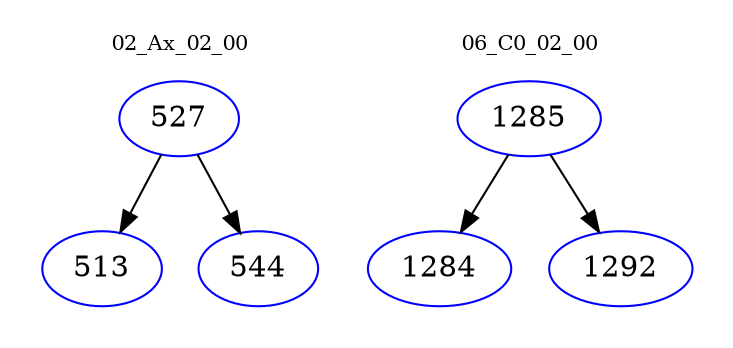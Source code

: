 digraph{
subgraph cluster_0 {
color = white
label = "02_Ax_02_00";
fontsize=10;
T0_527 [label="527", color="blue"]
T0_527 -> T0_513 [color="black"]
T0_513 [label="513", color="blue"]
T0_527 -> T0_544 [color="black"]
T0_544 [label="544", color="blue"]
}
subgraph cluster_1 {
color = white
label = "06_C0_02_00";
fontsize=10;
T1_1285 [label="1285", color="blue"]
T1_1285 -> T1_1284 [color="black"]
T1_1284 [label="1284", color="blue"]
T1_1285 -> T1_1292 [color="black"]
T1_1292 [label="1292", color="blue"]
}
}

